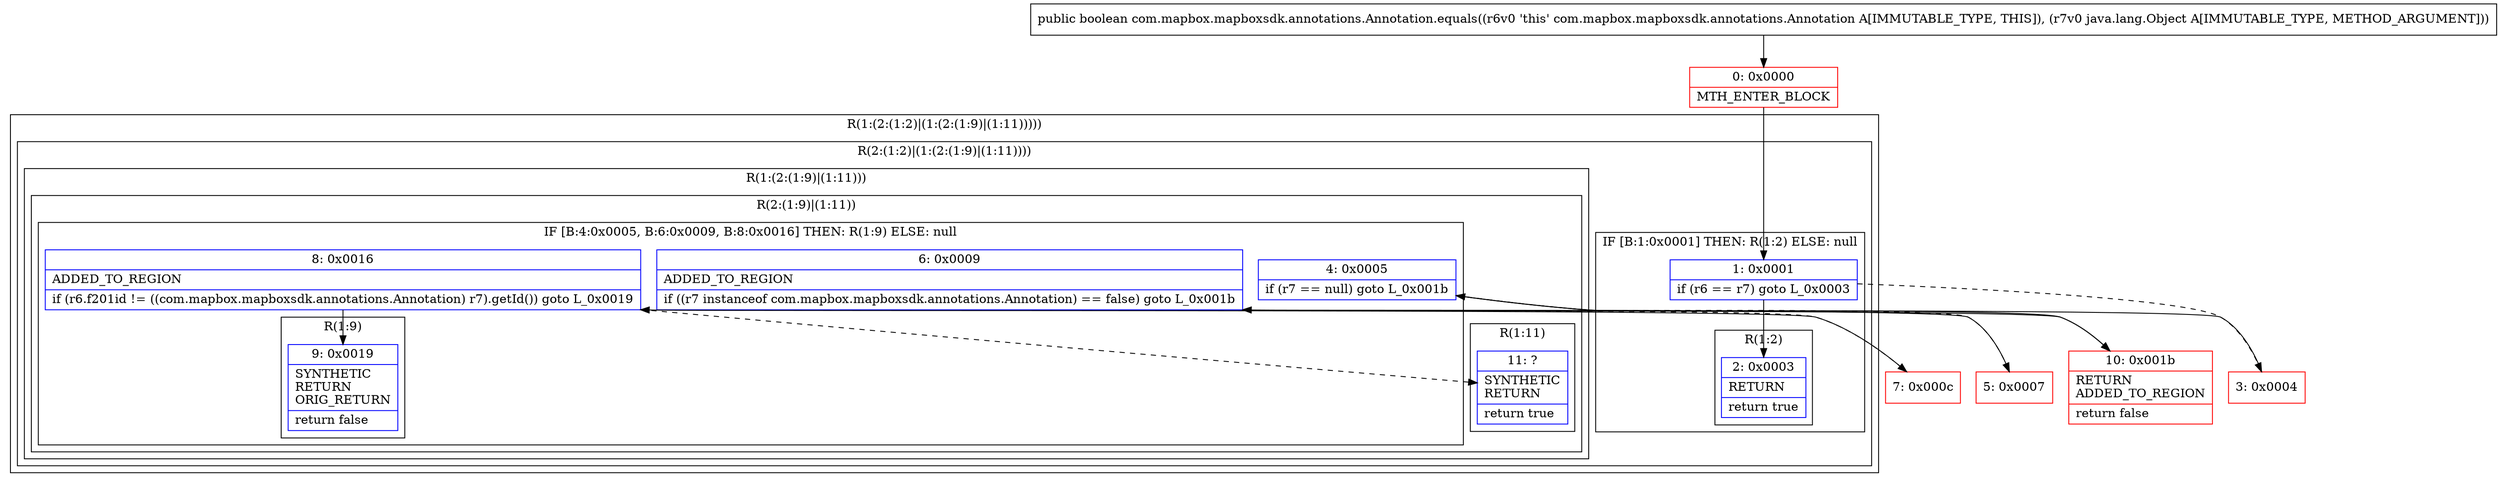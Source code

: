 digraph "CFG forcom.mapbox.mapboxsdk.annotations.Annotation.equals(Ljava\/lang\/Object;)Z" {
subgraph cluster_Region_1570800543 {
label = "R(1:(2:(1:2)|(1:(2:(1:9)|(1:11)))))";
node [shape=record,color=blue];
subgraph cluster_Region_1235649705 {
label = "R(2:(1:2)|(1:(2:(1:9)|(1:11))))";
node [shape=record,color=blue];
subgraph cluster_IfRegion_422320529 {
label = "IF [B:1:0x0001] THEN: R(1:2) ELSE: null";
node [shape=record,color=blue];
Node_1 [shape=record,label="{1\:\ 0x0001|if (r6 == r7) goto L_0x0003\l}"];
subgraph cluster_Region_234813383 {
label = "R(1:2)";
node [shape=record,color=blue];
Node_2 [shape=record,label="{2\:\ 0x0003|RETURN\l|return true\l}"];
}
}
subgraph cluster_Region_1419456924 {
label = "R(1:(2:(1:9)|(1:11)))";
node [shape=record,color=blue];
subgraph cluster_Region_694510698 {
label = "R(2:(1:9)|(1:11))";
node [shape=record,color=blue];
subgraph cluster_IfRegion_1350303814 {
label = "IF [B:4:0x0005, B:6:0x0009, B:8:0x0016] THEN: R(1:9) ELSE: null";
node [shape=record,color=blue];
Node_4 [shape=record,label="{4\:\ 0x0005|if (r7 == null) goto L_0x001b\l}"];
Node_6 [shape=record,label="{6\:\ 0x0009|ADDED_TO_REGION\l|if ((r7 instanceof com.mapbox.mapboxsdk.annotations.Annotation) == false) goto L_0x001b\l}"];
Node_8 [shape=record,label="{8\:\ 0x0016|ADDED_TO_REGION\l|if (r6.f201id != ((com.mapbox.mapboxsdk.annotations.Annotation) r7).getId()) goto L_0x0019\l}"];
subgraph cluster_Region_717653313 {
label = "R(1:9)";
node [shape=record,color=blue];
Node_9 [shape=record,label="{9\:\ 0x0019|SYNTHETIC\lRETURN\lORIG_RETURN\l|return false\l}"];
}
}
subgraph cluster_Region_668751444 {
label = "R(1:11)";
node [shape=record,color=blue];
Node_11 [shape=record,label="{11\:\ ?|SYNTHETIC\lRETURN\l|return true\l}"];
}
}
}
}
}
Node_0 [shape=record,color=red,label="{0\:\ 0x0000|MTH_ENTER_BLOCK\l}"];
Node_3 [shape=record,color=red,label="{3\:\ 0x0004}"];
Node_5 [shape=record,color=red,label="{5\:\ 0x0007}"];
Node_7 [shape=record,color=red,label="{7\:\ 0x000c}"];
Node_10 [shape=record,color=red,label="{10\:\ 0x001b|RETURN\lADDED_TO_REGION\l|return false\l}"];
MethodNode[shape=record,label="{public boolean com.mapbox.mapboxsdk.annotations.Annotation.equals((r6v0 'this' com.mapbox.mapboxsdk.annotations.Annotation A[IMMUTABLE_TYPE, THIS]), (r7v0 java.lang.Object A[IMMUTABLE_TYPE, METHOD_ARGUMENT])) }"];
MethodNode -> Node_0;
Node_1 -> Node_2;
Node_1 -> Node_3[style=dashed];
Node_4 -> Node_5[style=dashed];
Node_4 -> Node_10;
Node_6 -> Node_7[style=dashed];
Node_6 -> Node_10;
Node_8 -> Node_9;
Node_8 -> Node_11[style=dashed];
Node_0 -> Node_1;
Node_3 -> Node_4;
Node_5 -> Node_6;
Node_7 -> Node_8;
}

